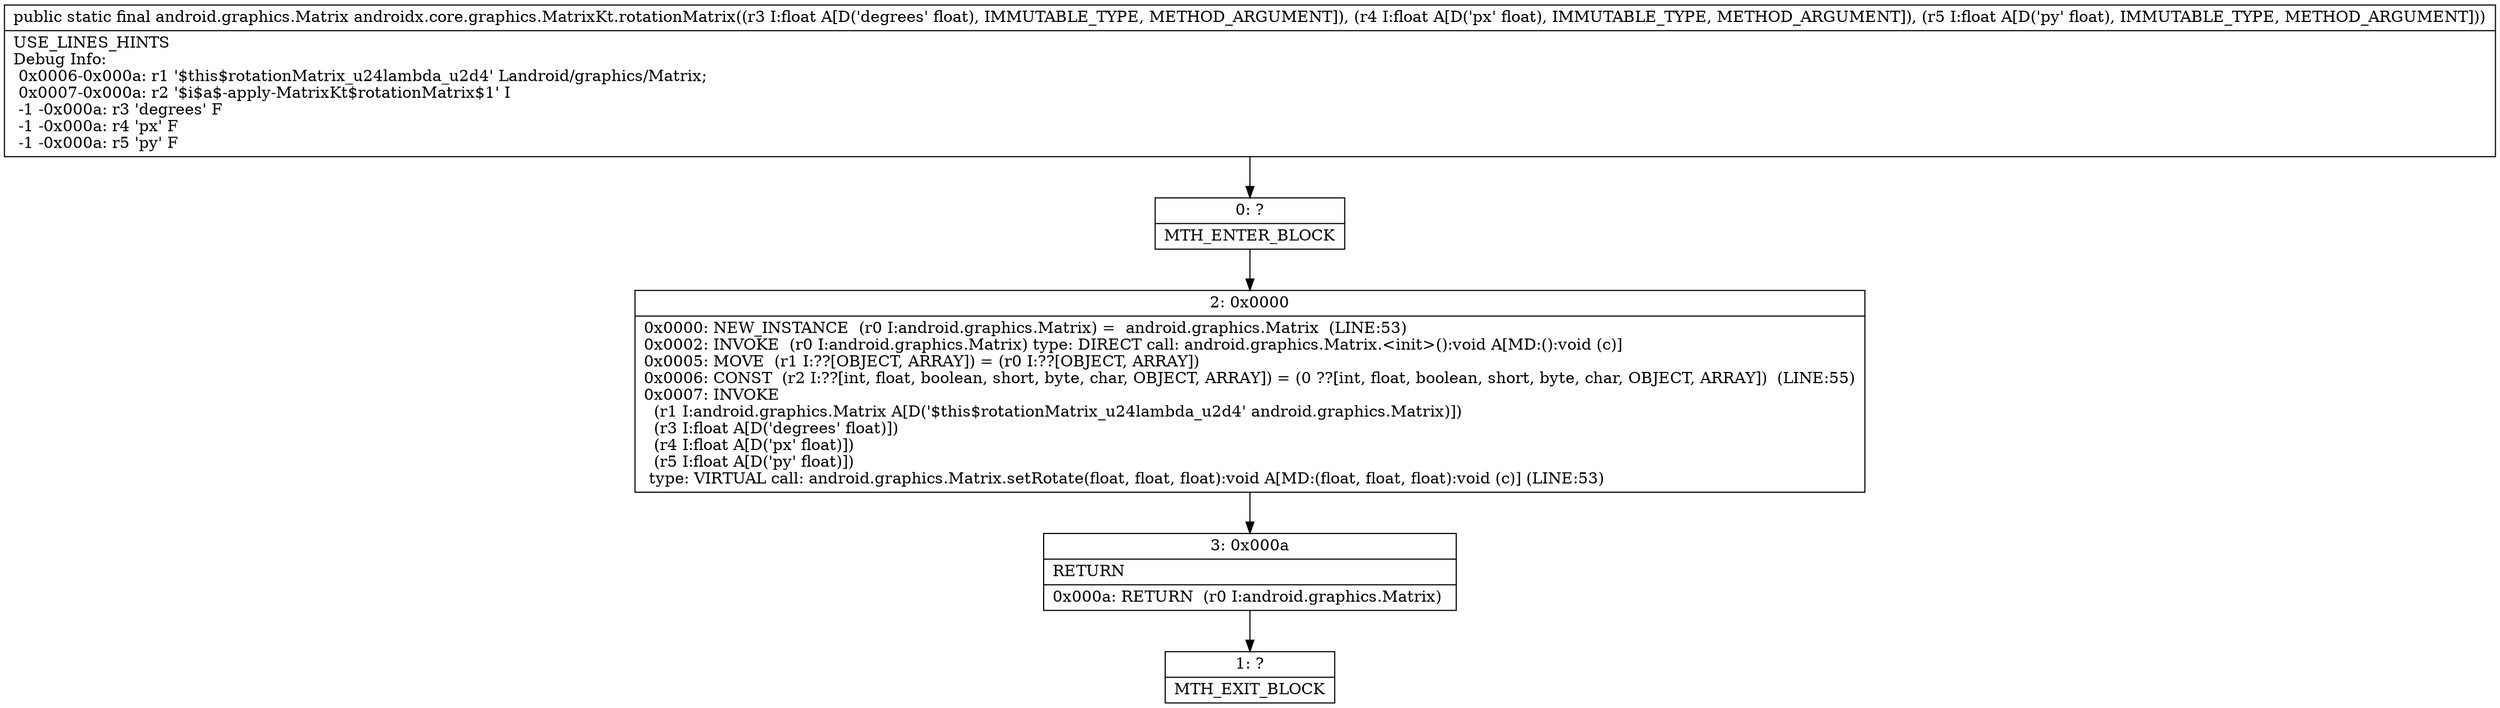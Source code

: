 digraph "CFG forandroidx.core.graphics.MatrixKt.rotationMatrix(FFF)Landroid\/graphics\/Matrix;" {
Node_0 [shape=record,label="{0\:\ ?|MTH_ENTER_BLOCK\l}"];
Node_2 [shape=record,label="{2\:\ 0x0000|0x0000: NEW_INSTANCE  (r0 I:android.graphics.Matrix) =  android.graphics.Matrix  (LINE:53)\l0x0002: INVOKE  (r0 I:android.graphics.Matrix) type: DIRECT call: android.graphics.Matrix.\<init\>():void A[MD:():void (c)]\l0x0005: MOVE  (r1 I:??[OBJECT, ARRAY]) = (r0 I:??[OBJECT, ARRAY]) \l0x0006: CONST  (r2 I:??[int, float, boolean, short, byte, char, OBJECT, ARRAY]) = (0 ??[int, float, boolean, short, byte, char, OBJECT, ARRAY])  (LINE:55)\l0x0007: INVOKE  \l  (r1 I:android.graphics.Matrix A[D('$this$rotationMatrix_u24lambda_u2d4' android.graphics.Matrix)])\l  (r3 I:float A[D('degrees' float)])\l  (r4 I:float A[D('px' float)])\l  (r5 I:float A[D('py' float)])\l type: VIRTUAL call: android.graphics.Matrix.setRotate(float, float, float):void A[MD:(float, float, float):void (c)] (LINE:53)\l}"];
Node_3 [shape=record,label="{3\:\ 0x000a|RETURN\l|0x000a: RETURN  (r0 I:android.graphics.Matrix) \l}"];
Node_1 [shape=record,label="{1\:\ ?|MTH_EXIT_BLOCK\l}"];
MethodNode[shape=record,label="{public static final android.graphics.Matrix androidx.core.graphics.MatrixKt.rotationMatrix((r3 I:float A[D('degrees' float), IMMUTABLE_TYPE, METHOD_ARGUMENT]), (r4 I:float A[D('px' float), IMMUTABLE_TYPE, METHOD_ARGUMENT]), (r5 I:float A[D('py' float), IMMUTABLE_TYPE, METHOD_ARGUMENT]))  | USE_LINES_HINTS\lDebug Info:\l  0x0006\-0x000a: r1 '$this$rotationMatrix_u24lambda_u2d4' Landroid\/graphics\/Matrix;\l  0x0007\-0x000a: r2 '$i$a$\-apply\-MatrixKt$rotationMatrix$1' I\l  \-1 \-0x000a: r3 'degrees' F\l  \-1 \-0x000a: r4 'px' F\l  \-1 \-0x000a: r5 'py' F\l}"];
MethodNode -> Node_0;Node_0 -> Node_2;
Node_2 -> Node_3;
Node_3 -> Node_1;
}

